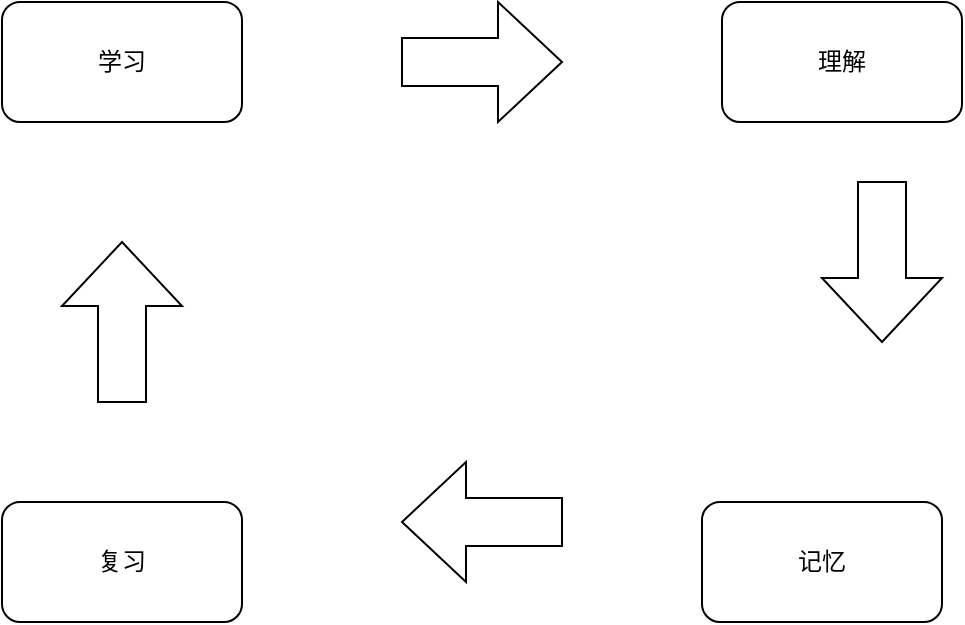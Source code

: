 <mxfile version="20.3.6" type="github">
  <diagram id="Y92jz6zEd6ns6cNTtrSx" name="第 1 页">
    <mxGraphModel dx="1038" dy="617" grid="1" gridSize="10" guides="0" tooltips="1" connect="1" arrows="1" fold="1" page="1" pageScale="1" pageWidth="2000" pageHeight="2000" math="0" shadow="0">
      <root>
        <mxCell id="0" />
        <mxCell id="1" parent="0" />
        <mxCell id="pG15URxhRHCQtoVa6i9T-1" value="学习" style="rounded=1;whiteSpace=wrap;html=1;" vertex="1" parent="1">
          <mxGeometry x="310" y="640" width="120" height="60" as="geometry" />
        </mxCell>
        <mxCell id="pG15URxhRHCQtoVa6i9T-2" value="理解" style="rounded=1;whiteSpace=wrap;html=1;" vertex="1" parent="1">
          <mxGeometry x="670" y="640" width="120" height="60" as="geometry" />
        </mxCell>
        <mxCell id="pG15URxhRHCQtoVa6i9T-3" value="记忆" style="rounded=1;whiteSpace=wrap;html=1;" vertex="1" parent="1">
          <mxGeometry x="660" y="890" width="120" height="60" as="geometry" />
        </mxCell>
        <mxCell id="pG15URxhRHCQtoVa6i9T-4" value="复习" style="rounded=1;whiteSpace=wrap;html=1;" vertex="1" parent="1">
          <mxGeometry x="310" y="890" width="120" height="60" as="geometry" />
        </mxCell>
        <mxCell id="pG15URxhRHCQtoVa6i9T-5" value="" style="shape=singleArrow;whiteSpace=wrap;html=1;arrowWidth=0.4;arrowSize=0.4;" vertex="1" parent="1">
          <mxGeometry x="510" y="640" width="80" height="60" as="geometry" />
        </mxCell>
        <mxCell id="pG15URxhRHCQtoVa6i9T-6" value="" style="shape=singleArrow;whiteSpace=wrap;html=1;arrowWidth=0.4;arrowSize=0.4;rotation=90;" vertex="1" parent="1">
          <mxGeometry x="710" y="740" width="80" height="60" as="geometry" />
        </mxCell>
        <mxCell id="pG15URxhRHCQtoVa6i9T-7" value="" style="shape=singleArrow;whiteSpace=wrap;html=1;arrowWidth=0.4;arrowSize=0.4;rotation=-180;" vertex="1" parent="1">
          <mxGeometry x="510" y="870" width="80" height="60" as="geometry" />
        </mxCell>
        <mxCell id="pG15URxhRHCQtoVa6i9T-8" value="" style="shape=singleArrow;whiteSpace=wrap;html=1;arrowWidth=0.4;arrowSize=0.4;rotation=-90;" vertex="1" parent="1">
          <mxGeometry x="330" y="770" width="80" height="60" as="geometry" />
        </mxCell>
      </root>
    </mxGraphModel>
  </diagram>
</mxfile>

